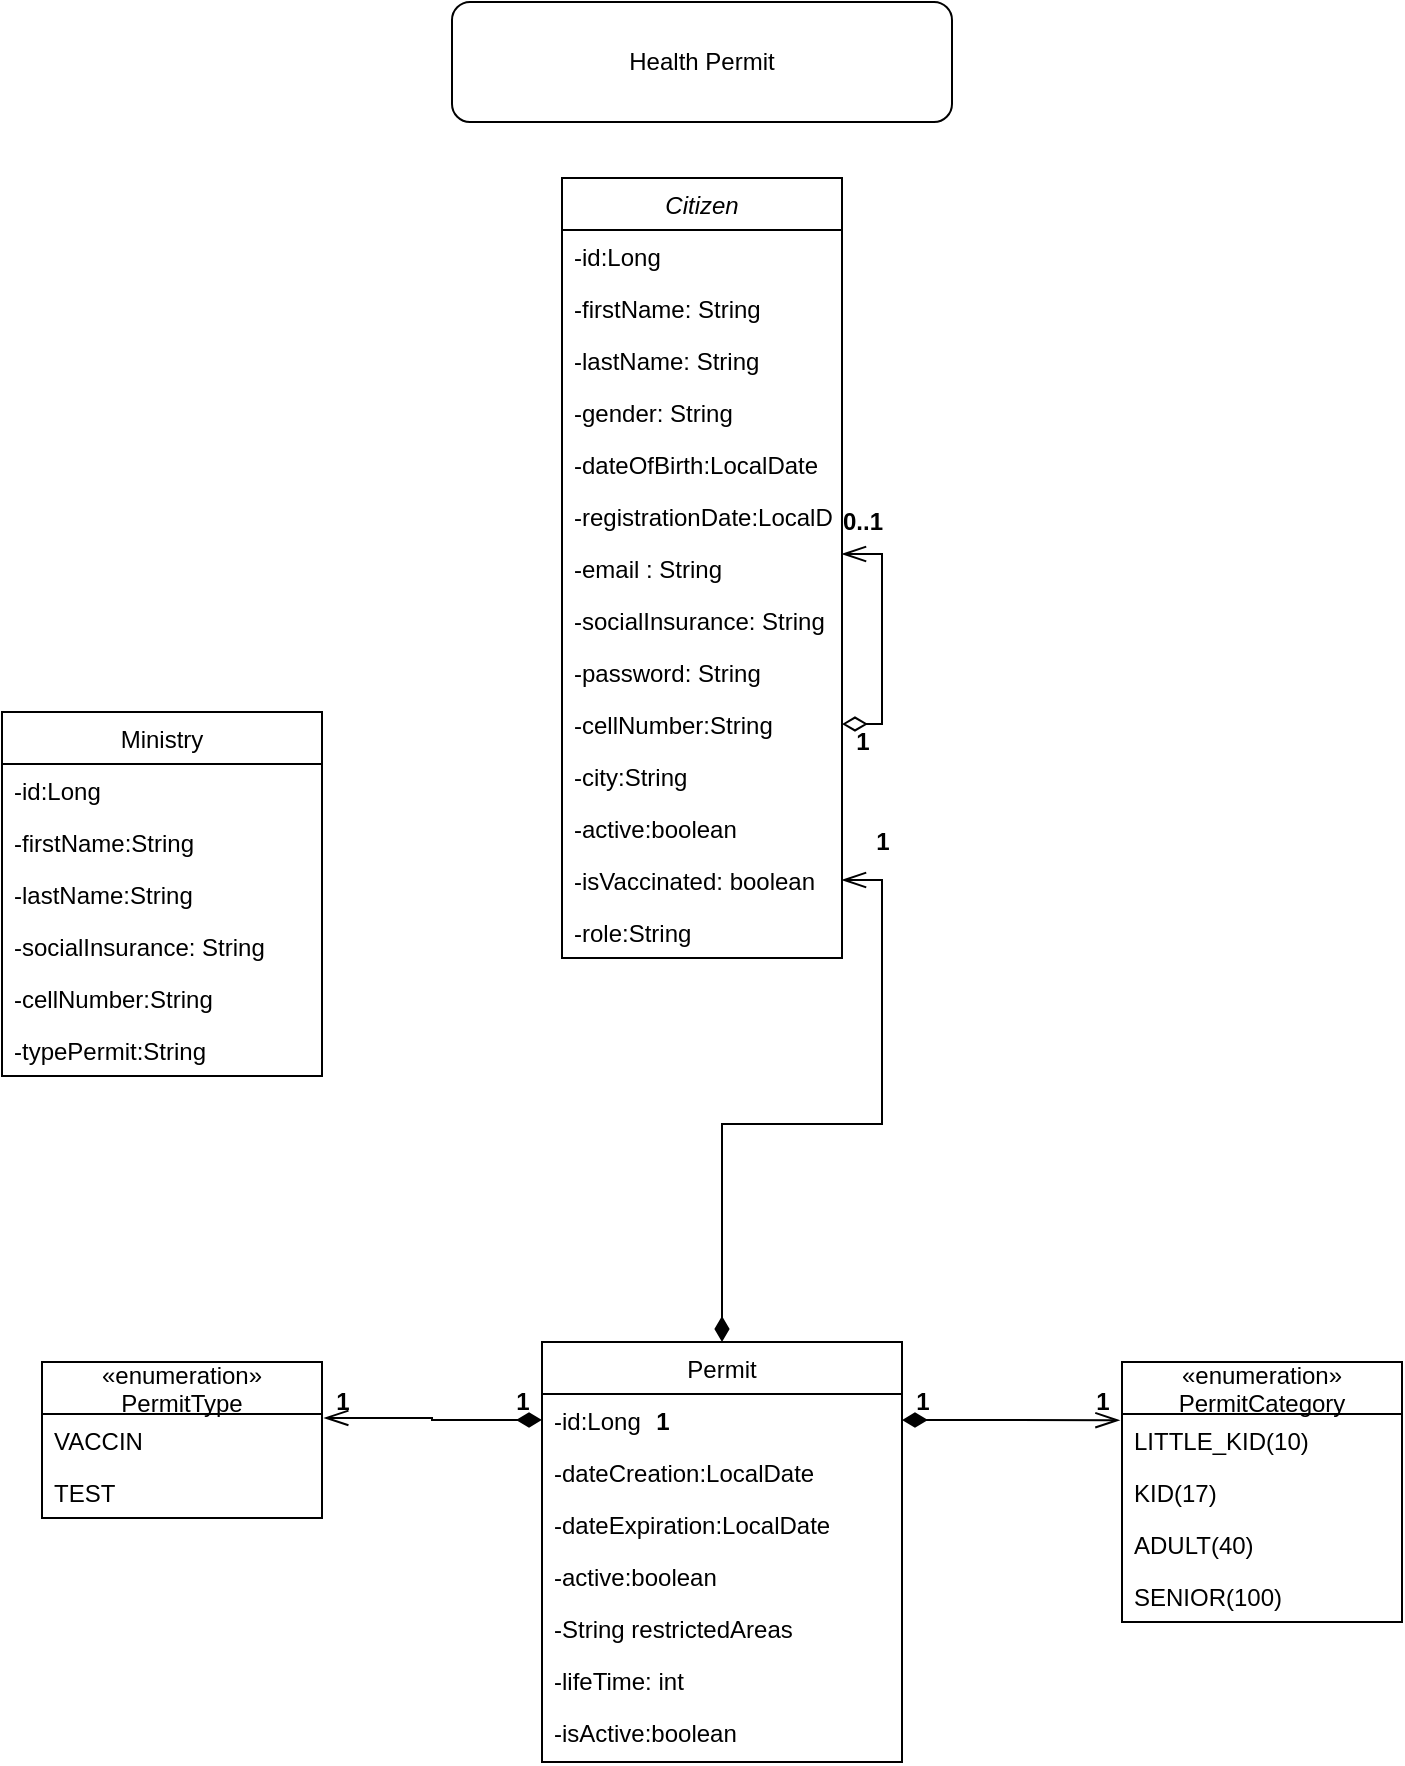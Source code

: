 <mxfile version="14.5.4" type="device"><diagram id="C5RBs43oDa-KdzZeNtuy" name="Page-1"><mxGraphModel dx="1422" dy="1874" grid="1" gridSize="10" guides="1" tooltips="1" connect="1" arrows="1" fold="1" page="1" pageScale="1" pageWidth="827" pageHeight="1169" math="0" shadow="0"><root><mxCell id="WIyWlLk6GJQsqaUBKTNV-0"/><mxCell id="WIyWlLk6GJQsqaUBKTNV-1" parent="WIyWlLk6GJQsqaUBKTNV-0"/><mxCell id="zkfFHV4jXpPFQw0GAbJ--0" value="Citizen&#10;" style="swimlane;fontStyle=2;align=center;verticalAlign=top;childLayout=stackLayout;horizontal=1;startSize=26;horizontalStack=0;resizeParent=1;resizeLast=0;collapsible=1;marginBottom=0;rounded=0;shadow=0;strokeWidth=1;" parent="WIyWlLk6GJQsqaUBKTNV-1" vertex="1"><mxGeometry x="360" y="-312" width="140" height="390" as="geometry"><mxRectangle x="230" y="140" width="160" height="26" as="alternateBounds"/></mxGeometry></mxCell><mxCell id="zkfFHV4jXpPFQw0GAbJ--1" value="-id:Long" style="text;align=left;verticalAlign=top;spacingLeft=4;spacingRight=4;overflow=hidden;rotatable=0;points=[[0,0.5],[1,0.5]];portConstraint=eastwest;" parent="zkfFHV4jXpPFQw0GAbJ--0" vertex="1"><mxGeometry y="26" width="140" height="26" as="geometry"/></mxCell><mxCell id="2YdecgAWM0gOLdA8qwO8-24" value="-firstName: String" style="text;align=left;verticalAlign=top;spacingLeft=4;spacingRight=4;overflow=hidden;rotatable=0;points=[[0,0.5],[1,0.5]];portConstraint=eastwest;" parent="zkfFHV4jXpPFQw0GAbJ--0" vertex="1"><mxGeometry y="52" width="140" height="26" as="geometry"/></mxCell><mxCell id="zkfFHV4jXpPFQw0GAbJ--2" value="-lastName: String" style="text;align=left;verticalAlign=top;spacingLeft=4;spacingRight=4;overflow=hidden;rotatable=0;points=[[0,0.5],[1,0.5]];portConstraint=eastwest;rounded=0;shadow=0;html=0;" parent="zkfFHV4jXpPFQw0GAbJ--0" vertex="1"><mxGeometry y="78" width="140" height="26" as="geometry"/></mxCell><mxCell id="zkfFHV4jXpPFQw0GAbJ--3" value="-gender: String" style="text;align=left;verticalAlign=top;spacingLeft=4;spacingRight=4;overflow=hidden;rotatable=0;points=[[0,0.5],[1,0.5]];portConstraint=eastwest;rounded=0;shadow=0;html=0;" parent="zkfFHV4jXpPFQw0GAbJ--0" vertex="1"><mxGeometry y="104" width="140" height="26" as="geometry"/></mxCell><mxCell id="2YdecgAWM0gOLdA8qwO8-7" value="-dateOfBirth:LocalDate" style="text;align=left;verticalAlign=top;spacingLeft=4;spacingRight=4;overflow=hidden;rotatable=0;points=[[0,0.5],[1,0.5]];portConstraint=eastwest;rounded=0;shadow=0;html=0;" parent="zkfFHV4jXpPFQw0GAbJ--0" vertex="1"><mxGeometry y="130" width="140" height="26" as="geometry"/></mxCell><mxCell id="KudnT3MUNTqgTPVOmRfX-0" value="-registrationDate:LocalDate" style="text;align=left;verticalAlign=top;spacingLeft=4;spacingRight=4;overflow=hidden;rotatable=0;points=[[0,0.5],[1,0.5]];portConstraint=eastwest;rounded=0;shadow=0;html=0;" parent="zkfFHV4jXpPFQw0GAbJ--0" vertex="1"><mxGeometry y="156" width="140" height="26" as="geometry"/></mxCell><mxCell id="2YdecgAWM0gOLdA8qwO8-19" value="-email : String" style="text;align=left;verticalAlign=top;spacingLeft=4;spacingRight=4;overflow=hidden;rotatable=0;points=[[0,0.5],[1,0.5]];portConstraint=eastwest;rounded=0;shadow=0;html=0;" parent="zkfFHV4jXpPFQw0GAbJ--0" vertex="1"><mxGeometry y="182" width="140" height="26" as="geometry"/></mxCell><mxCell id="IPCPrirVDOczmFAomlfk-0" value="-socialInsurance: String" style="text;align=left;verticalAlign=top;spacingLeft=4;spacingRight=4;overflow=hidden;rotatable=0;points=[[0,0.5],[1,0.5]];portConstraint=eastwest;rounded=0;shadow=0;html=0;" parent="zkfFHV4jXpPFQw0GAbJ--0" vertex="1"><mxGeometry y="208" width="140" height="26" as="geometry"/></mxCell><mxCell id="2YdecgAWM0gOLdA8qwO8-21" value="-password: String" style="text;align=left;verticalAlign=top;spacingLeft=4;spacingRight=4;overflow=hidden;rotatable=0;points=[[0,0.5],[1,0.5]];portConstraint=eastwest;rounded=0;shadow=0;html=0;" parent="zkfFHV4jXpPFQw0GAbJ--0" vertex="1"><mxGeometry y="234" width="140" height="26" as="geometry"/></mxCell><mxCell id="XMtg-7VGJ0U9bUv9E2oJ-0" style="edgeStyle=orthogonalEdgeStyle;rounded=0;orthogonalLoop=1;jettySize=auto;html=1;exitX=1;exitY=0.5;exitDx=0;exitDy=0;entryX=1;entryY=0.231;entryDx=0;entryDy=0;entryPerimeter=0;endArrow=openThin;endFill=0;startArrow=diamondThin;startFill=0;endSize=10;startSize=10;" parent="zkfFHV4jXpPFQw0GAbJ--0" source="2YdecgAWM0gOLdA8qwO8-22" target="2YdecgAWM0gOLdA8qwO8-19" edge="1"><mxGeometry relative="1" as="geometry"/></mxCell><mxCell id="2YdecgAWM0gOLdA8qwO8-22" value="-cellNumber:String" style="text;align=left;verticalAlign=top;spacingLeft=4;spacingRight=4;overflow=hidden;rotatable=0;points=[[0,0.5],[1,0.5]];portConstraint=eastwest;rounded=0;shadow=0;html=0;" parent="zkfFHV4jXpPFQw0GAbJ--0" vertex="1"><mxGeometry y="260" width="140" height="26" as="geometry"/></mxCell><mxCell id="2YdecgAWM0gOLdA8qwO8-23" value="-city:String" style="text;align=left;verticalAlign=top;spacingLeft=4;spacingRight=4;overflow=hidden;rotatable=0;points=[[0,0.5],[1,0.5]];portConstraint=eastwest;rounded=0;shadow=0;html=0;" parent="zkfFHV4jXpPFQw0GAbJ--0" vertex="1"><mxGeometry y="286" width="140" height="26" as="geometry"/></mxCell><mxCell id="SI8S9B_TXO3nSHIbqF5B-1" value="-active:boolean" style="text;align=left;verticalAlign=top;spacingLeft=4;spacingRight=4;overflow=hidden;rotatable=0;points=[[0,0.5],[1,0.5]];portConstraint=eastwest;rounded=0;shadow=0;html=0;" parent="zkfFHV4jXpPFQw0GAbJ--0" vertex="1"><mxGeometry y="312" width="140" height="26" as="geometry"/></mxCell><mxCell id="IPCPrirVDOczmFAomlfk-1" value="-isVaccinated: boolean" style="text;align=left;verticalAlign=top;spacingLeft=4;spacingRight=4;overflow=hidden;rotatable=0;points=[[0,0.5],[1,0.5]];portConstraint=eastwest;rounded=0;shadow=0;html=0;" parent="zkfFHV4jXpPFQw0GAbJ--0" vertex="1"><mxGeometry y="338" width="140" height="26" as="geometry"/></mxCell><mxCell id="IPCPrirVDOczmFAomlfk-14" value="-role:String&#10;" style="text;align=left;verticalAlign=top;spacingLeft=4;spacingRight=4;overflow=hidden;rotatable=0;points=[[0,0.5],[1,0.5]];portConstraint=eastwest;rounded=0;shadow=0;html=0;" parent="zkfFHV4jXpPFQw0GAbJ--0" vertex="1"><mxGeometry y="364" width="140" height="26" as="geometry"/></mxCell><mxCell id="2YdecgAWM0gOLdA8qwO8-36" style="edgeStyle=orthogonalEdgeStyle;rounded=0;orthogonalLoop=1;jettySize=auto;html=1;exitX=0.5;exitY=0;exitDx=0;exitDy=0;entryX=1;entryY=0.5;entryDx=0;entryDy=0;endArrow=openThin;endFill=0;endSize=10;startArrow=diamondThin;startFill=1;startSize=10;" parent="WIyWlLk6GJQsqaUBKTNV-1" source="zkfFHV4jXpPFQw0GAbJ--17" target="IPCPrirVDOczmFAomlfk-1" edge="1"><mxGeometry relative="1" as="geometry"/></mxCell><mxCell id="zkfFHV4jXpPFQw0GAbJ--17" value="Permit&#10;" style="swimlane;fontStyle=0;align=center;verticalAlign=top;childLayout=stackLayout;horizontal=1;startSize=26;horizontalStack=0;resizeParent=1;resizeLast=0;collapsible=1;marginBottom=0;rounded=0;shadow=0;strokeWidth=1;" parent="WIyWlLk6GJQsqaUBKTNV-1" vertex="1"><mxGeometry x="350" y="270" width="180" height="210" as="geometry"><mxRectangle x="550" y="140" width="160" height="26" as="alternateBounds"/></mxGeometry></mxCell><mxCell id="zkfFHV4jXpPFQw0GAbJ--18" value="-id:Long" style="text;align=left;verticalAlign=top;spacingLeft=4;spacingRight=4;overflow=hidden;rotatable=0;points=[[0,0.5],[1,0.5]];portConstraint=eastwest;" parent="zkfFHV4jXpPFQw0GAbJ--17" vertex="1"><mxGeometry y="26" width="180" height="26" as="geometry"/></mxCell><mxCell id="Atl8CP91e84g7DjUJ5gc-3" value="-dateCreation:LocalDate" style="text;align=left;verticalAlign=top;spacingLeft=4;spacingRight=4;overflow=hidden;rotatable=0;points=[[0,0.5],[1,0.5]];portConstraint=eastwest;" parent="zkfFHV4jXpPFQw0GAbJ--17" vertex="1"><mxGeometry y="52" width="180" height="26" as="geometry"/></mxCell><mxCell id="iTO6m2YtTncSk8vSt5DD-1" value="-dateExpiration:LocalDate" style="text;align=left;verticalAlign=top;spacingLeft=4;spacingRight=4;overflow=hidden;rotatable=0;points=[[0,0.5],[1,0.5]];portConstraint=eastwest;" parent="zkfFHV4jXpPFQw0GAbJ--17" vertex="1"><mxGeometry y="78" width="180" height="26" as="geometry"/></mxCell><mxCell id="SI8S9B_TXO3nSHIbqF5B-0" value="-active:boolean" style="text;align=left;verticalAlign=top;spacingLeft=4;spacingRight=4;overflow=hidden;rotatable=0;points=[[0,0.5],[1,0.5]];portConstraint=eastwest;" parent="zkfFHV4jXpPFQw0GAbJ--17" vertex="1"><mxGeometry y="104" width="180" height="26" as="geometry"/></mxCell><mxCell id="2YdecgAWM0gOLdA8qwO8-62" value="-String restrictedAreas" style="text;align=left;verticalAlign=top;spacingLeft=4;spacingRight=4;overflow=hidden;rotatable=0;points=[[0,0.5],[1,0.5]];portConstraint=eastwest;rounded=0;shadow=0;html=0;" parent="zkfFHV4jXpPFQw0GAbJ--17" vertex="1"><mxGeometry y="130" width="180" height="26" as="geometry"/></mxCell><mxCell id="iTO6m2YtTncSk8vSt5DD-0" value="-lifeTime: int" style="text;align=left;verticalAlign=top;spacingLeft=4;spacingRight=4;overflow=hidden;rotatable=0;points=[[0,0.5],[1,0.5]];portConstraint=eastwest;rounded=0;shadow=0;html=0;" parent="zkfFHV4jXpPFQw0GAbJ--17" vertex="1"><mxGeometry y="156" width="180" height="26" as="geometry"/></mxCell><mxCell id="DVvplLNwC_QSXVz0oPDe-0" value="-isActive:boolean" style="text;align=left;verticalAlign=top;spacingLeft=4;spacingRight=4;overflow=hidden;rotatable=0;points=[[0,0.5],[1,0.5]];portConstraint=eastwest;rounded=0;shadow=0;html=0;" parent="zkfFHV4jXpPFQw0GAbJ--17" vertex="1"><mxGeometry y="182" width="180" height="26" as="geometry"/></mxCell><mxCell id="2YdecgAWM0gOLdA8qwO8-25" value="«enumeration»&#10;PermitCategory" style="swimlane;fontStyle=0;childLayout=stackLayout;horizontal=1;startSize=26;fillColor=none;horizontalStack=0;resizeParent=1;resizeParentMax=0;resizeLast=0;collapsible=1;marginBottom=0;" parent="WIyWlLk6GJQsqaUBKTNV-1" vertex="1"><mxGeometry x="640" y="280" width="140" height="130" as="geometry"/></mxCell><mxCell id="2YdecgAWM0gOLdA8qwO8-26" value="LITTLE_KID(10)" style="text;strokeColor=none;fillColor=none;align=left;verticalAlign=top;spacingLeft=4;spacingRight=4;overflow=hidden;rotatable=0;points=[[0,0.5],[1,0.5]];portConstraint=eastwest;" parent="2YdecgAWM0gOLdA8qwO8-25" vertex="1"><mxGeometry y="26" width="140" height="26" as="geometry"/></mxCell><mxCell id="2YdecgAWM0gOLdA8qwO8-28" value="KID(17)" style="text;strokeColor=none;fillColor=none;align=left;verticalAlign=top;spacingLeft=4;spacingRight=4;overflow=hidden;rotatable=0;points=[[0,0.5],[1,0.5]];portConstraint=eastwest;" parent="2YdecgAWM0gOLdA8qwO8-25" vertex="1"><mxGeometry y="52" width="140" height="26" as="geometry"/></mxCell><mxCell id="2YdecgAWM0gOLdA8qwO8-29" value="ADULT(40)" style="text;strokeColor=none;fillColor=none;align=left;verticalAlign=top;spacingLeft=4;spacingRight=4;overflow=hidden;rotatable=0;points=[[0,0.5],[1,0.5]];portConstraint=eastwest;" parent="2YdecgAWM0gOLdA8qwO8-25" vertex="1"><mxGeometry y="78" width="140" height="26" as="geometry"/></mxCell><mxCell id="2YdecgAWM0gOLdA8qwO8-30" value="SENIOR(100)" style="text;strokeColor=none;fillColor=none;align=left;verticalAlign=top;spacingLeft=4;spacingRight=4;overflow=hidden;rotatable=0;points=[[0,0.5],[1,0.5]];portConstraint=eastwest;" parent="2YdecgAWM0gOLdA8qwO8-25" vertex="1"><mxGeometry y="104" width="140" height="26" as="geometry"/></mxCell><mxCell id="2YdecgAWM0gOLdA8qwO8-32" value="&lt;b&gt;1&lt;/b&gt;" style="text;html=1;align=center;verticalAlign=middle;resizable=0;points=[];autosize=1;" parent="WIyWlLk6GJQsqaUBKTNV-1" vertex="1"><mxGeometry x="530" y="290" width="20" height="20" as="geometry"/></mxCell><mxCell id="2YdecgAWM0gOLdA8qwO8-33" value="&lt;b&gt;1&lt;/b&gt;" style="text;html=1;align=center;verticalAlign=middle;resizable=0;points=[];autosize=1;" parent="WIyWlLk6GJQsqaUBKTNV-1" vertex="1"><mxGeometry x="620" y="290" width="20" height="20" as="geometry"/></mxCell><mxCell id="2YdecgAWM0gOLdA8qwO8-38" value="&lt;b&gt;&lt;font style=&quot;font-size: 12px&quot;&gt;1&lt;/font&gt;&lt;/b&gt;" style="text;html=1;align=center;verticalAlign=middle;resizable=0;points=[];autosize=1;" parent="WIyWlLk6GJQsqaUBKTNV-1" vertex="1"><mxGeometry x="400" y="300" width="20" height="20" as="geometry"/></mxCell><mxCell id="2YdecgAWM0gOLdA8qwO8-39" value="&lt;b&gt;1&lt;/b&gt;" style="text;html=1;align=center;verticalAlign=middle;resizable=0;points=[];autosize=1;" parent="WIyWlLk6GJQsqaUBKTNV-1" vertex="1"><mxGeometry x="510" y="10" width="20" height="20" as="geometry"/></mxCell><mxCell id="2YdecgAWM0gOLdA8qwO8-43" value="Health Permit" style="rounded=1;whiteSpace=wrap;html=1;" parent="WIyWlLk6GJQsqaUBKTNV-1" vertex="1"><mxGeometry x="305" y="-400" width="250" height="60" as="geometry"/></mxCell><mxCell id="2YdecgAWM0gOLdA8qwO8-45" value="Ministry" style="swimlane;fontStyle=0;childLayout=stackLayout;horizontal=1;startSize=26;fillColor=none;horizontalStack=0;resizeParent=1;resizeParentMax=0;resizeLast=0;collapsible=1;marginBottom=0;" parent="WIyWlLk6GJQsqaUBKTNV-1" vertex="1"><mxGeometry x="80" y="-45" width="160" height="182" as="geometry"/></mxCell><mxCell id="2YdecgAWM0gOLdA8qwO8-46" value="-id:Long" style="text;strokeColor=none;fillColor=none;align=left;verticalAlign=top;spacingLeft=4;spacingRight=4;overflow=hidden;rotatable=0;points=[[0,0.5],[1,0.5]];portConstraint=eastwest;" parent="2YdecgAWM0gOLdA8qwO8-45" vertex="1"><mxGeometry y="26" width="160" height="26" as="geometry"/></mxCell><mxCell id="E3MmlT2KIed2UAcMcLsB-8" value="-firstName:String" style="text;strokeColor=none;fillColor=none;align=left;verticalAlign=top;spacingLeft=4;spacingRight=4;overflow=hidden;rotatable=0;points=[[0,0.5],[1,0.5]];portConstraint=eastwest;" parent="2YdecgAWM0gOLdA8qwO8-45" vertex="1"><mxGeometry y="52" width="160" height="26" as="geometry"/></mxCell><mxCell id="E3MmlT2KIed2UAcMcLsB-9" value="-lastName:String" style="text;strokeColor=none;fillColor=none;align=left;verticalAlign=top;spacingLeft=4;spacingRight=4;overflow=hidden;rotatable=0;points=[[0,0.5],[1,0.5]];portConstraint=eastwest;" parent="2YdecgAWM0gOLdA8qwO8-45" vertex="1"><mxGeometry y="78" width="160" height="26" as="geometry"/></mxCell><mxCell id="Atl8CP91e84g7DjUJ5gc-0" value="-socialInsurance: String&#10;" style="text;strokeColor=none;fillColor=none;align=left;verticalAlign=top;spacingLeft=4;spacingRight=4;overflow=hidden;rotatable=0;points=[[0,0.5],[1,0.5]];portConstraint=eastwest;" parent="2YdecgAWM0gOLdA8qwO8-45" vertex="1"><mxGeometry y="104" width="160" height="26" as="geometry"/></mxCell><mxCell id="SI8S9B_TXO3nSHIbqF5B-4" value="-cellNumber:String" style="text;strokeColor=none;fillColor=none;align=left;verticalAlign=top;spacingLeft=4;spacingRight=4;overflow=hidden;rotatable=0;points=[[0,0.5],[1,0.5]];portConstraint=eastwest;" parent="2YdecgAWM0gOLdA8qwO8-45" vertex="1"><mxGeometry y="130" width="160" height="26" as="geometry"/></mxCell><mxCell id="Atl8CP91e84g7DjUJ5gc-1" value="-typePermit:String" style="text;strokeColor=none;fillColor=none;align=left;verticalAlign=top;spacingLeft=4;spacingRight=4;overflow=hidden;rotatable=0;points=[[0,0.5],[1,0.5]];portConstraint=eastwest;" parent="2YdecgAWM0gOLdA8qwO8-45" vertex="1"><mxGeometry y="156" width="160" height="26" as="geometry"/></mxCell><mxCell id="IPCPrirVDOczmFAomlfk-2" value="«enumeration»&#10;PermitType" style="swimlane;fontStyle=0;childLayout=stackLayout;horizontal=1;startSize=26;fillColor=none;horizontalStack=0;resizeParent=1;resizeParentMax=0;resizeLast=0;collapsible=1;marginBottom=0;" parent="WIyWlLk6GJQsqaUBKTNV-1" vertex="1"><mxGeometry x="100" y="280" width="140" height="78" as="geometry"/></mxCell><mxCell id="IPCPrirVDOczmFAomlfk-3" value="VACCIN" style="text;strokeColor=none;fillColor=none;align=left;verticalAlign=top;spacingLeft=4;spacingRight=4;overflow=hidden;rotatable=0;points=[[0,0.5],[1,0.5]];portConstraint=eastwest;" parent="IPCPrirVDOczmFAomlfk-2" vertex="1"><mxGeometry y="26" width="140" height="26" as="geometry"/></mxCell><mxCell id="IPCPrirVDOczmFAomlfk-4" value="TEST&#10;" style="text;strokeColor=none;fillColor=none;align=left;verticalAlign=top;spacingLeft=4;spacingRight=4;overflow=hidden;rotatable=0;points=[[0,0.5],[1,0.5]];portConstraint=eastwest;" parent="IPCPrirVDOczmFAomlfk-2" vertex="1"><mxGeometry y="52" width="140" height="26" as="geometry"/></mxCell><mxCell id="IPCPrirVDOczmFAomlfk-12" value="&lt;b&gt;1&lt;/b&gt;" style="text;html=1;align=center;verticalAlign=middle;resizable=0;points=[];autosize=1;" parent="WIyWlLk6GJQsqaUBKTNV-1" vertex="1"><mxGeometry x="330" y="290" width="20" height="20" as="geometry"/></mxCell><mxCell id="XMtg-7VGJ0U9bUv9E2oJ-1" value="&lt;b&gt;1&lt;/b&gt;" style="text;html=1;align=center;verticalAlign=middle;resizable=0;points=[];autosize=1;" parent="WIyWlLk6GJQsqaUBKTNV-1" vertex="1"><mxGeometry x="500" y="-40" width="20" height="20" as="geometry"/></mxCell><mxCell id="XMtg-7VGJ0U9bUv9E2oJ-2" value="&lt;b&gt;0..1&lt;/b&gt;" style="text;html=1;align=center;verticalAlign=middle;resizable=0;points=[];autosize=1;" parent="WIyWlLk6GJQsqaUBKTNV-1" vertex="1"><mxGeometry x="490" y="-150" width="40" height="20" as="geometry"/></mxCell><mxCell id="E3MmlT2KIed2UAcMcLsB-4" style="edgeStyle=orthogonalEdgeStyle;rounded=0;orthogonalLoop=1;jettySize=auto;html=1;exitX=0;exitY=0.5;exitDx=0;exitDy=0;entryX=1.008;entryY=0.075;entryDx=0;entryDy=0;entryPerimeter=0;startArrow=diamondThin;startFill=1;startSize=10;endArrow=openThin;endFill=0;endSize=10;" parent="WIyWlLk6GJQsqaUBKTNV-1" source="zkfFHV4jXpPFQw0GAbJ--18" target="IPCPrirVDOczmFAomlfk-3" edge="1"><mxGeometry relative="1" as="geometry"/></mxCell><mxCell id="E3MmlT2KIed2UAcMcLsB-5" style="edgeStyle=orthogonalEdgeStyle;rounded=0;orthogonalLoop=1;jettySize=auto;html=1;exitX=1;exitY=0.5;exitDx=0;exitDy=0;entryX=-0.009;entryY=0.12;entryDx=0;entryDy=0;entryPerimeter=0;startArrow=diamondThin;startFill=1;startSize=10;endArrow=openThin;endFill=0;endSize=10;" parent="WIyWlLk6GJQsqaUBKTNV-1" source="zkfFHV4jXpPFQw0GAbJ--18" target="2YdecgAWM0gOLdA8qwO8-26" edge="1"><mxGeometry relative="1" as="geometry"/></mxCell><mxCell id="E3MmlT2KIed2UAcMcLsB-6" value="&lt;b&gt;1&lt;/b&gt;" style="text;html=1;align=center;verticalAlign=middle;resizable=0;points=[];autosize=1;" parent="WIyWlLk6GJQsqaUBKTNV-1" vertex="1"><mxGeometry x="240" y="290" width="20" height="20" as="geometry"/></mxCell></root></mxGraphModel></diagram></mxfile>